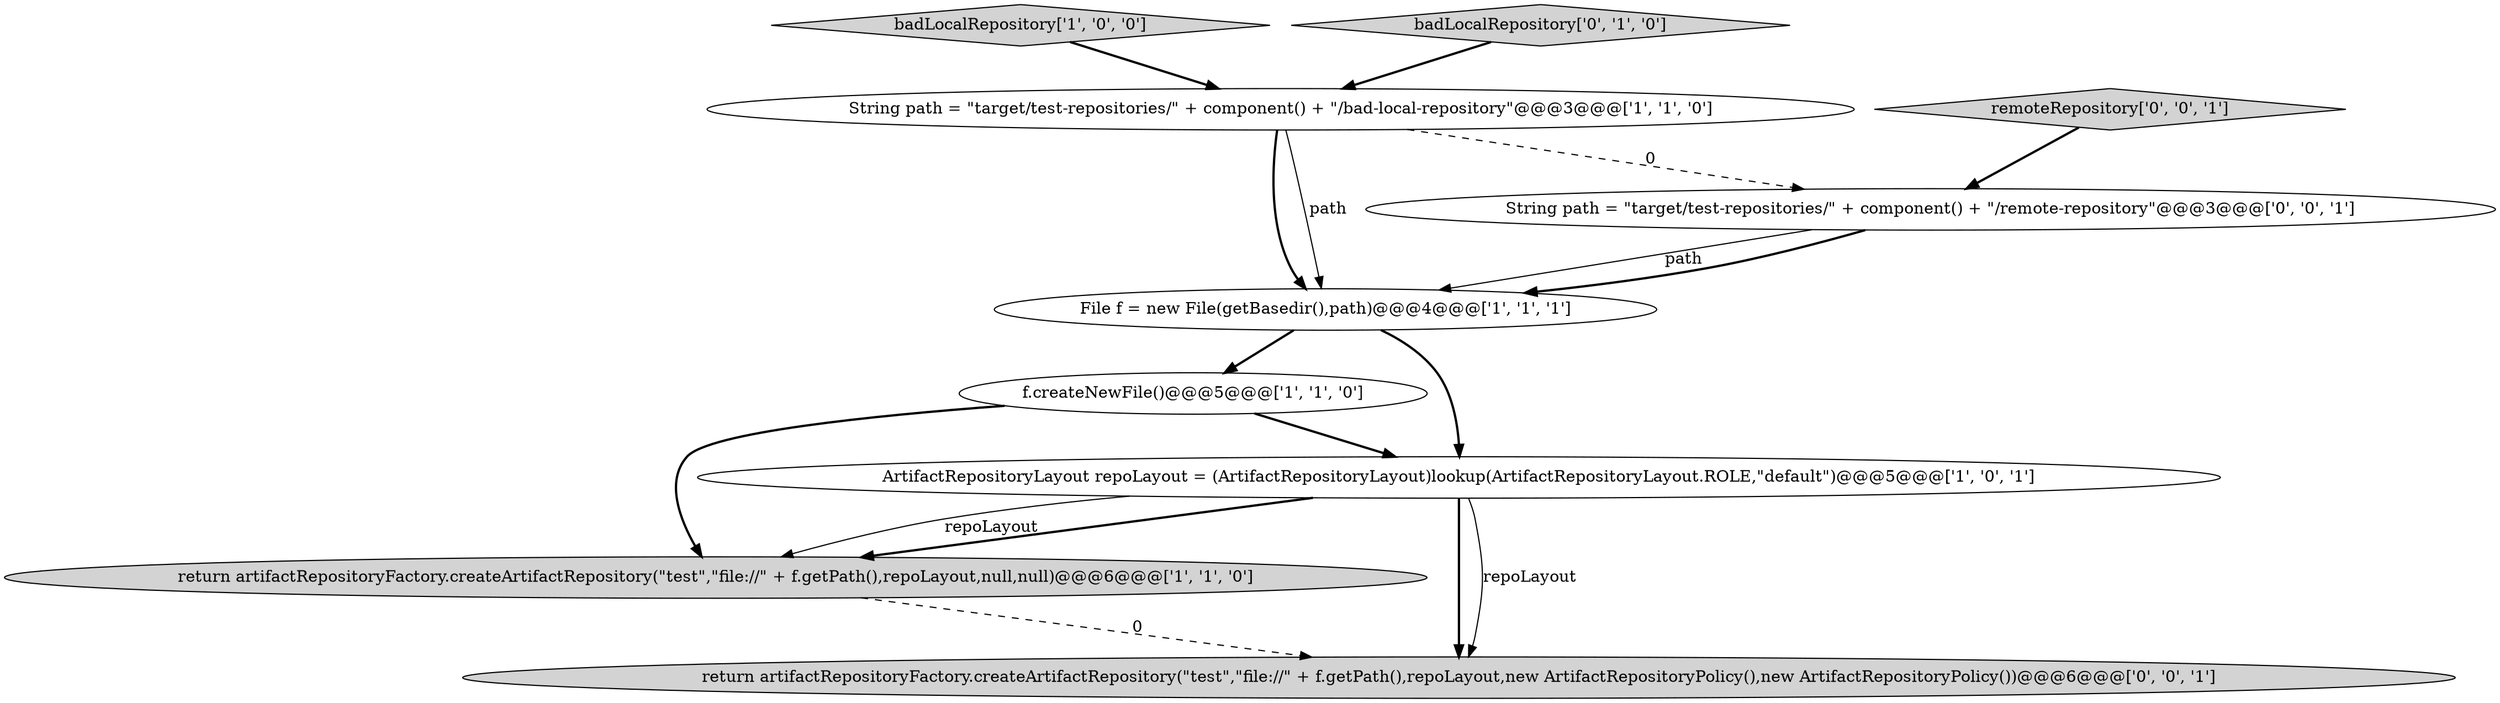 digraph {
2 [style = filled, label = "return artifactRepositoryFactory.createArtifactRepository(\"test\",\"file://\" + f.getPath(),repoLayout,null,null)@@@6@@@['1', '1', '0']", fillcolor = lightgray, shape = ellipse image = "AAA0AAABBB1BBB"];
7 [style = filled, label = "String path = \"target/test-repositories/\" + component() + \"/remote-repository\"@@@3@@@['0', '0', '1']", fillcolor = white, shape = ellipse image = "AAA0AAABBB3BBB"];
0 [style = filled, label = "f.createNewFile()@@@5@@@['1', '1', '0']", fillcolor = white, shape = ellipse image = "AAA0AAABBB1BBB"];
1 [style = filled, label = "badLocalRepository['1', '0', '0']", fillcolor = lightgray, shape = diamond image = "AAA0AAABBB1BBB"];
3 [style = filled, label = "String path = \"target/test-repositories/\" + component() + \"/bad-local-repository\"@@@3@@@['1', '1', '0']", fillcolor = white, shape = ellipse image = "AAA0AAABBB1BBB"];
6 [style = filled, label = "badLocalRepository['0', '1', '0']", fillcolor = lightgray, shape = diamond image = "AAA0AAABBB2BBB"];
4 [style = filled, label = "File f = new File(getBasedir(),path)@@@4@@@['1', '1', '1']", fillcolor = white, shape = ellipse image = "AAA0AAABBB1BBB"];
5 [style = filled, label = "ArtifactRepositoryLayout repoLayout = (ArtifactRepositoryLayout)lookup(ArtifactRepositoryLayout.ROLE,\"default\")@@@5@@@['1', '0', '1']", fillcolor = white, shape = ellipse image = "AAA0AAABBB1BBB"];
8 [style = filled, label = "remoteRepository['0', '0', '1']", fillcolor = lightgray, shape = diamond image = "AAA0AAABBB3BBB"];
9 [style = filled, label = "return artifactRepositoryFactory.createArtifactRepository(\"test\",\"file://\" + f.getPath(),repoLayout,new ArtifactRepositoryPolicy(),new ArtifactRepositoryPolicy())@@@6@@@['0', '0', '1']", fillcolor = lightgray, shape = ellipse image = "AAA0AAABBB3BBB"];
1->3 [style = bold, label=""];
6->3 [style = bold, label=""];
5->2 [style = bold, label=""];
7->4 [style = solid, label="path"];
0->2 [style = bold, label=""];
7->4 [style = bold, label=""];
5->9 [style = bold, label=""];
5->9 [style = solid, label="repoLayout"];
3->7 [style = dashed, label="0"];
3->4 [style = bold, label=""];
5->2 [style = solid, label="repoLayout"];
4->5 [style = bold, label=""];
2->9 [style = dashed, label="0"];
8->7 [style = bold, label=""];
4->0 [style = bold, label=""];
0->5 [style = bold, label=""];
3->4 [style = solid, label="path"];
}
